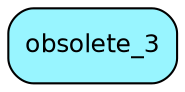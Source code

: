 digraph obsolete_3  {
node [shape = box style="rounded, filled" fontname = "Helvetica" fontsize = "12" ]
edge [fontname = "Helvetica" fontsize = "9"]

obsolete_3[fillcolor = "cadetblue1"]
}
